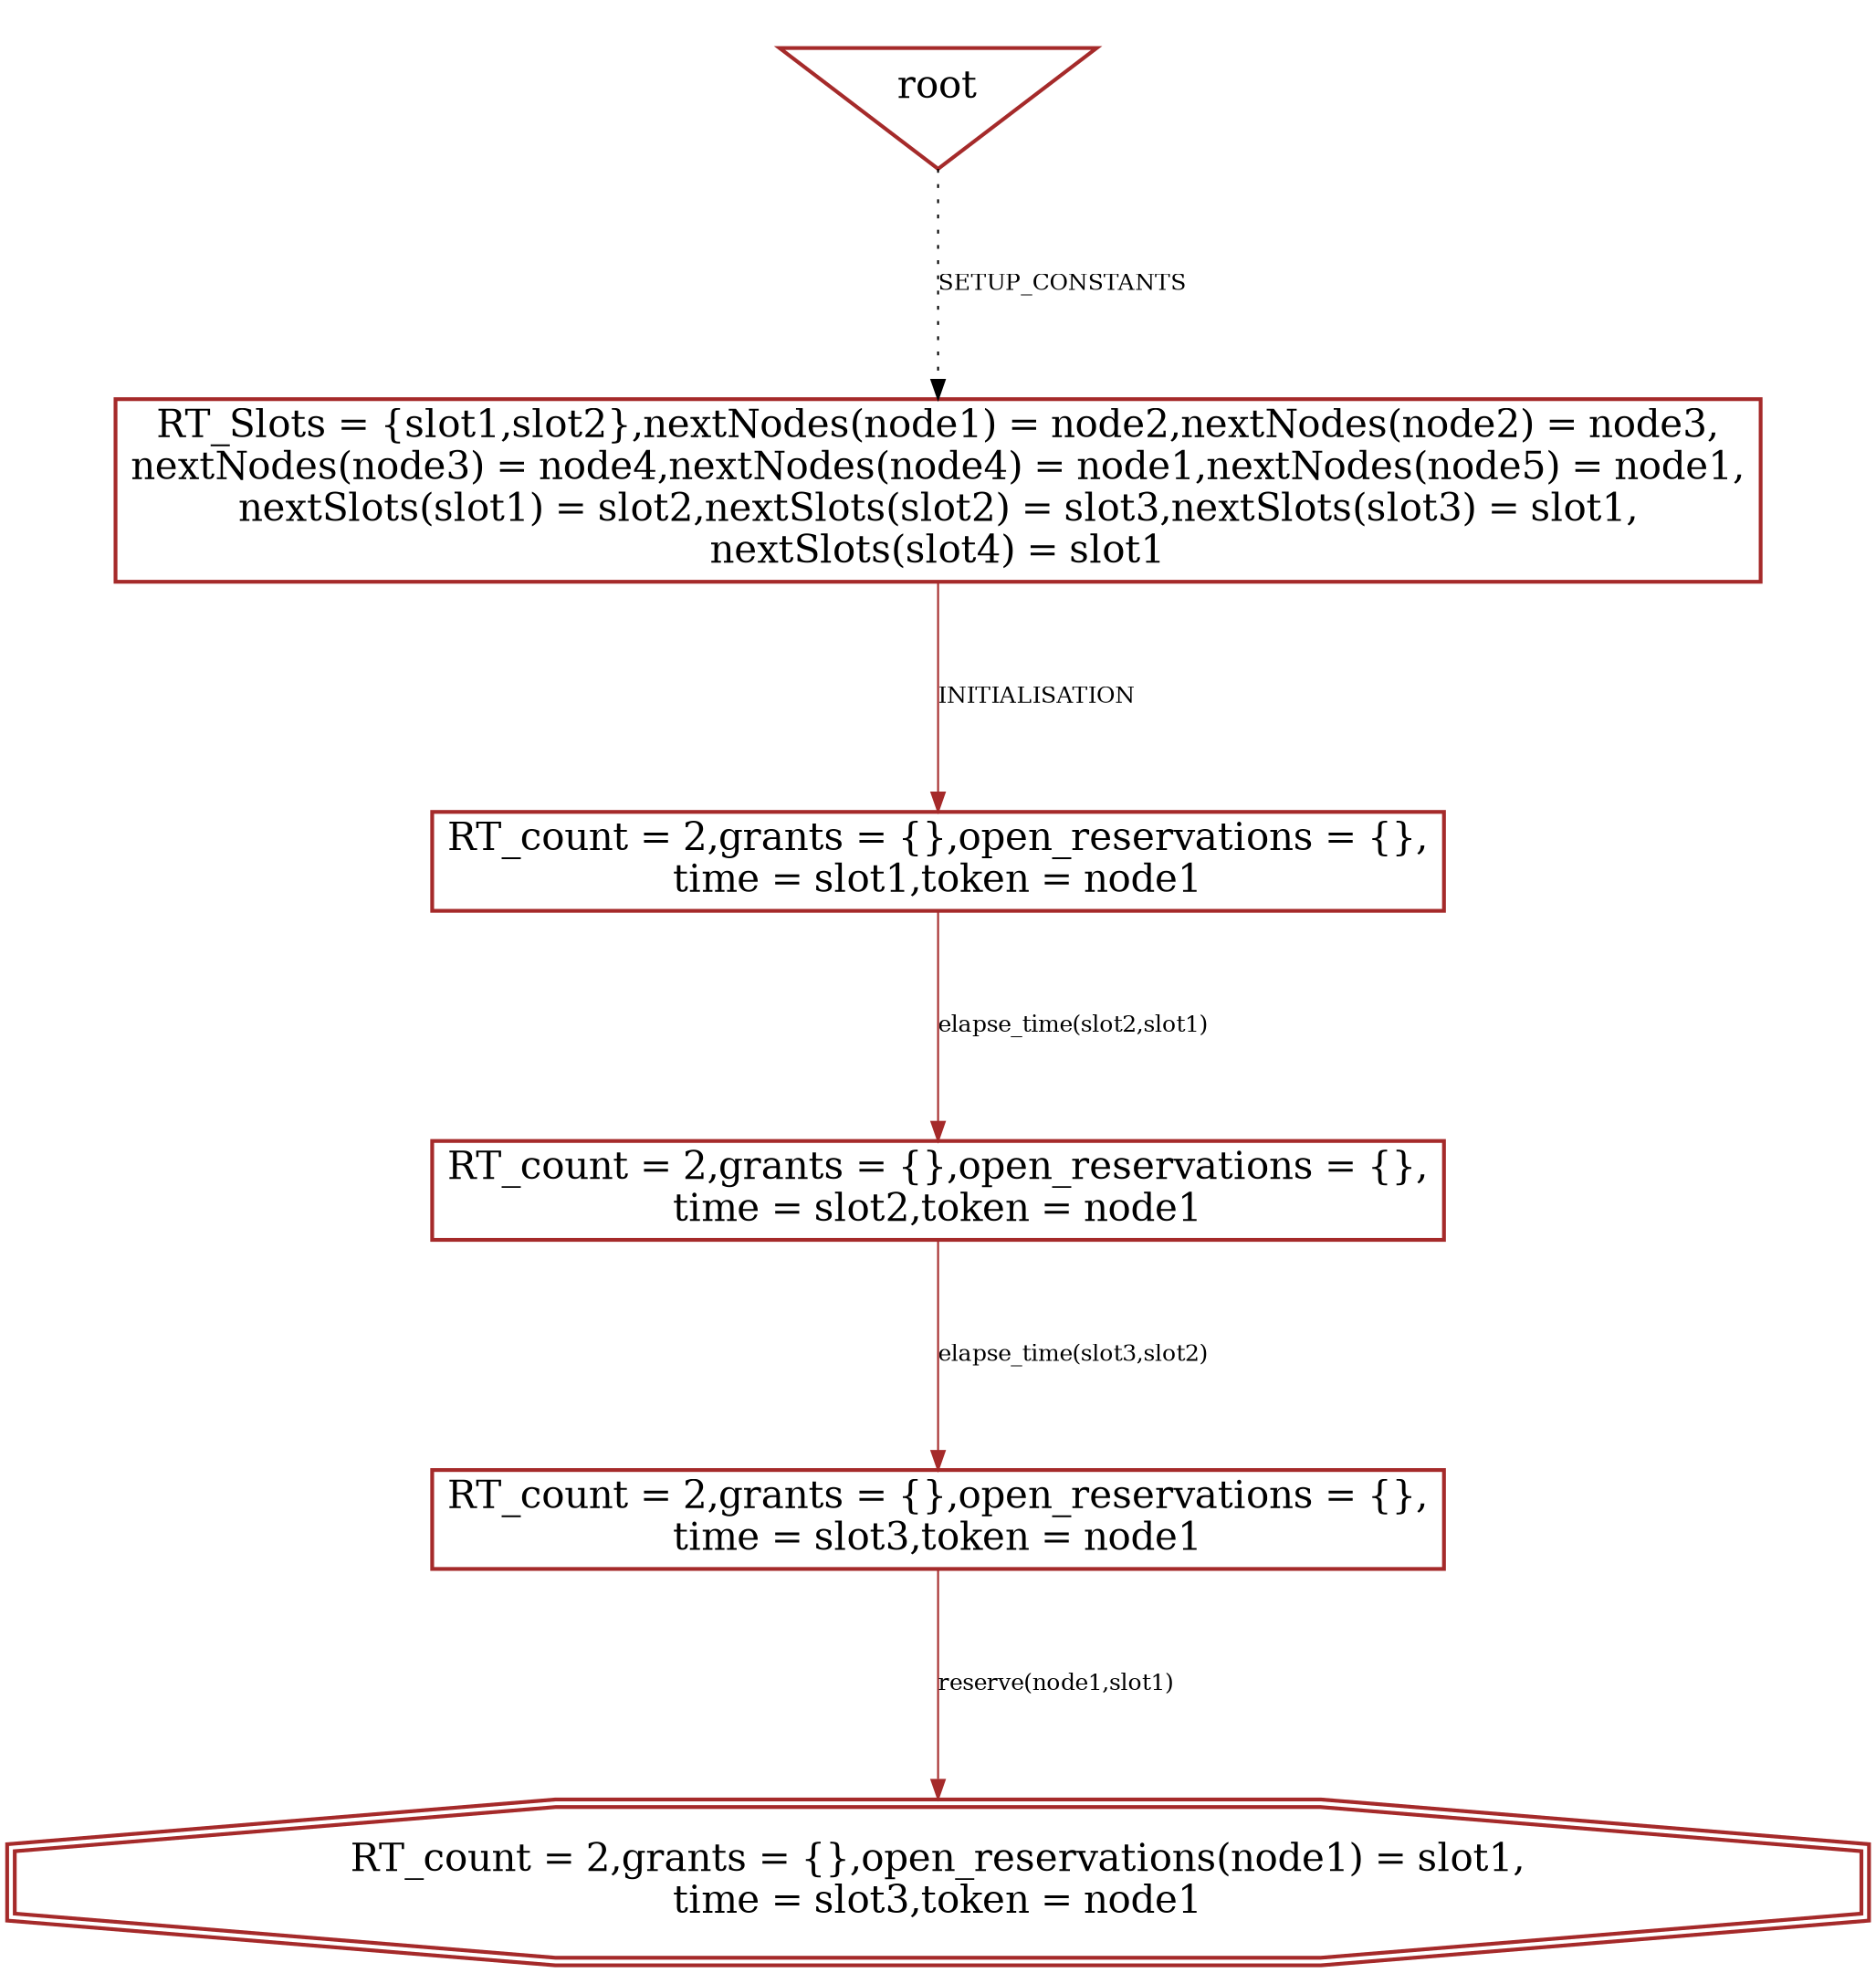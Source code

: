 digraph history {
graph [nodesep=1.5, ranksep=1.5];
0 [shape=box, color="brown", fontsize=20, penwidth=2, label="RT_Slots = \{slot1,slot2\},nextNodes(node1) = node2,nextNodes(node2) = node3,\nnextNodes(node3) = node4,nextNodes(node4) = node1,nextNodes(node5) = node1,\nnextSlots(slot1) = slot2,nextSlots(slot2) = slot3,nextSlots(slot3) = slot1,\nnextSlots(slot4) = slot1"];

1 [shape=box, color="brown", fontsize=20, penwidth=2, label="RT_count = 2,grants = \{\},open_reservations = \{\},\ntime = slot1,token = node1"];

2 [shape=box, color="brown", fontsize=20, penwidth=2, label="RT_count = 2,grants = \{\},open_reservations = \{\},\ntime = slot2,token = node1"];

53 [shape=box, color="brown", fontsize=20, penwidth=2, label="RT_count = 2,grants = \{\},open_reservations = \{\},\ntime = slot3,token = node1"];

152 [shape=doubleoctagon, color="brown", fontsize=20, penwidth=2, label="RT_count = 2,grants = \{\},open_reservations(node1) = slot1,\ntime = slot3,token = node1"];

root [shape=invtriangle, color="brown", fontsize=20, penwidth=2, label="root"];

root -> 0 [style = dotted, color = black, label="SETUP_CONSTANTS", fontsize=12];

0 -> 1 [color = "brown", label="INITIALISATION", fontsize=12];

1 -> 2 [color = "brown", label="elapse_time(slot2,slot1)", fontsize=12];

2 -> 53 [color = "brown", label="elapse_time(slot3,slot2)", fontsize=12];

53 -> 152 [color = "brown", label="reserve(node1,slot1)", fontsize=12];

}

